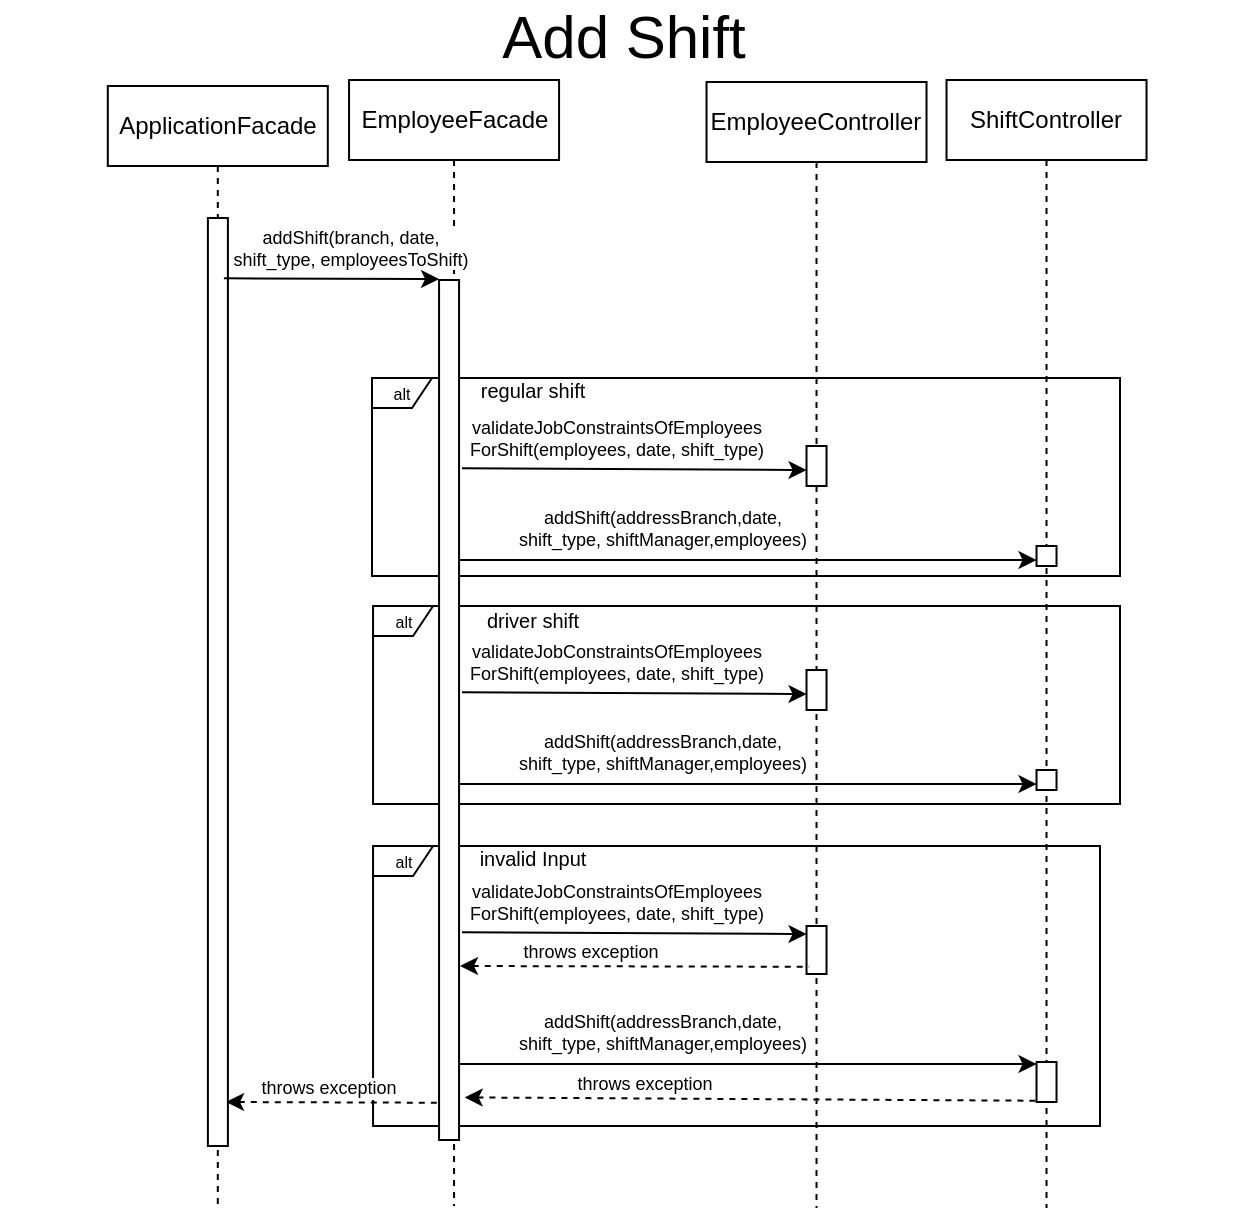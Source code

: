 <mxfile version="19.0.3" type="device" pages="3"><diagram id="9585dRP2L0MDUYT3pQG3" name="addShift"><mxGraphModel dx="1769" dy="-2925" grid="1" gridSize="10" guides="1" tooltips="1" connect="1" arrows="1" fold="1" page="1" pageScale="1" pageWidth="827" pageHeight="1169" math="0" shadow="0"><root><mxCell id="0"/><mxCell id="1" parent="0"/><mxCell id="oBH6NksDaN6zEHNNSMVj-1" value="alt" style="shape=umlFrame;whiteSpace=wrap;html=1;fontSize=8;width=30;height=15;swimlaneFillColor=default;" parent="1" vertex="1"><mxGeometry x="-596" y="3736" width="374" height="99" as="geometry"/></mxCell><mxCell id="oBH6NksDaN6zEHNNSMVj-2" value="alt" style="shape=umlFrame;whiteSpace=wrap;html=1;fontSize=8;width=30;height=15;swimlaneFillColor=default;" parent="1" vertex="1"><mxGeometry x="-595.47" y="3850" width="373.47" height="99" as="geometry"/></mxCell><mxCell id="oBH6NksDaN6zEHNNSMVj-3" value="alt" style="shape=umlFrame;whiteSpace=wrap;html=1;fontSize=8;width=30;height=15;swimlaneFillColor=default;" parent="1" vertex="1"><mxGeometry x="-595.47" y="3970" width="363.47" height="140" as="geometry"/></mxCell><mxCell id="oBH6NksDaN6zEHNNSMVj-6" value="ApplicationFacade" style="shape=umlLifeline;perimeter=lifelinePerimeter;whiteSpace=wrap;html=1;container=1;collapsible=0;recursiveResize=0;outlineConnect=0;" parent="1" vertex="1"><mxGeometry x="-728.1" y="3590" width="110" height="560" as="geometry"/></mxCell><mxCell id="oBH6NksDaN6zEHNNSMVj-7" value="" style="endArrow=none;html=1;rounded=0;entryX=-0.01;entryY=0.217;entryDx=0;entryDy=0;entryPerimeter=0;dashed=1;startArrow=classic;startFill=1;endFill=0;" parent="oBH6NksDaN6zEHNNSMVj-6" edge="1"><mxGeometry width="50" height="50" relative="1" as="geometry"><mxPoint x="59.13" y="508" as="sourcePoint"/><mxPoint x="166.71" y="508.38" as="targetPoint"/></mxGeometry></mxCell><mxCell id="oBH6NksDaN6zEHNNSMVj-8" value="throws exception" style="edgeLabel;html=1;align=center;verticalAlign=middle;resizable=0;points=[];fontSize=9;" parent="oBH6NksDaN6zEHNNSMVj-7" vertex="1" connectable="0"><mxGeometry x="-0.576" y="4" relative="1" as="geometry"><mxPoint x="28" y="-3" as="offset"/></mxGeometry></mxCell><mxCell id="oBH6NksDaN6zEHNNSMVj-9" value="" style="rounded=0;whiteSpace=wrap;html=1;" parent="1" vertex="1"><mxGeometry x="-678.05" y="3656" width="10" height="464" as="geometry"/></mxCell><mxCell id="oBH6NksDaN6zEHNNSMVj-10" value="EmployeeController" style="shape=umlLifeline;perimeter=lifelinePerimeter;whiteSpace=wrap;html=1;container=1;collapsible=0;recursiveResize=0;outlineConnect=0;" parent="1" vertex="1"><mxGeometry x="-428.74" y="3588" width="110" height="563" as="geometry"/></mxCell><mxCell id="oBH6NksDaN6zEHNNSMVj-11" value="" style="endArrow=none;html=1;rounded=0;entryX=-0.01;entryY=0.217;entryDx=0;entryDy=0;entryPerimeter=0;dashed=1;startArrow=classic;startFill=1;endFill=0;exitX=1.281;exitY=0.897;exitDx=0;exitDy=0;exitPerimeter=0;" parent="oBH6NksDaN6zEHNNSMVj-10" edge="1"><mxGeometry width="50" height="50" relative="1" as="geometry"><mxPoint x="-120.92" y="507.71" as="sourcePoint"/><mxPoint x="167.58" y="509.38" as="targetPoint"/></mxGeometry></mxCell><mxCell id="oBH6NksDaN6zEHNNSMVj-12" value="throws exception" style="edgeLabel;html=1;align=center;verticalAlign=middle;resizable=0;points=[];fontSize=9;" parent="oBH6NksDaN6zEHNNSMVj-11" vertex="1" connectable="0"><mxGeometry x="-0.576" y="4" relative="1" as="geometry"><mxPoint x="28" y="-3" as="offset"/></mxGeometry></mxCell><mxCell id="oBH6NksDaN6zEHNNSMVj-13" value="ShiftController" style="shape=umlLifeline;perimeter=lifelinePerimeter;whiteSpace=wrap;html=1;container=1;collapsible=0;recursiveResize=0;outlineConnect=0;" parent="1" vertex="1"><mxGeometry x="-308.74" y="3587" width="100" height="564" as="geometry"/></mxCell><mxCell id="oBH6NksDaN6zEHNNSMVj-14" value="Add Shift" style="text;html=1;strokeColor=none;fillColor=none;align=center;verticalAlign=middle;whiteSpace=wrap;rounded=0;fontSize=30;" parent="1" vertex="1"><mxGeometry x="-781.05" y="3550" width="622" height="30" as="geometry"/></mxCell><mxCell id="oBH6NksDaN6zEHNNSMVj-15" value="driver shift" style="text;html=1;align=center;verticalAlign=middle;resizable=0;points=[];autosize=1;strokeColor=none;fillColor=none;fontSize=10;" parent="1" vertex="1"><mxGeometry x="-546" y="3847" width="60" height="20" as="geometry"/></mxCell><mxCell id="oBH6NksDaN6zEHNNSMVj-16" value="regular shift" style="text;html=1;align=center;verticalAlign=middle;resizable=0;points=[];autosize=1;strokeColor=none;fillColor=none;fontSize=10;" parent="1" vertex="1"><mxGeometry x="-551" y="3732" width="70" height="20" as="geometry"/></mxCell><mxCell id="oBH6NksDaN6zEHNNSMVj-17" value="invalid Input" style="text;html=1;align=center;verticalAlign=middle;resizable=0;points=[];autosize=1;strokeColor=none;fillColor=none;fontSize=10;" parent="1" vertex="1"><mxGeometry x="-551" y="3966" width="70" height="20" as="geometry"/></mxCell><mxCell id="oBH6NksDaN6zEHNNSMVj-18" value="" style="rounded=0;whiteSpace=wrap;html=1;" parent="1" vertex="1"><mxGeometry x="-378.74" y="3770" width="10" height="20" as="geometry"/></mxCell><mxCell id="oBH6NksDaN6zEHNNSMVj-19" value="EmployeeFacade" style="shape=umlLifeline;perimeter=lifelinePerimeter;whiteSpace=wrap;html=1;container=1;collapsible=0;recursiveResize=0;outlineConnect=0;" parent="1" vertex="1"><mxGeometry x="-607.47" y="3587" width="105" height="563" as="geometry"/></mxCell><mxCell id="oBH6NksDaN6zEHNNSMVj-20" value="" style="endArrow=classic;html=1;rounded=0;entryX=-0.01;entryY=0.217;entryDx=0;entryDy=0;entryPerimeter=0;" parent="oBH6NksDaN6zEHNNSMVj-19" edge="1"><mxGeometry width="50" height="50" relative="1" as="geometry"><mxPoint x="-62.58" y="99.17" as="sourcePoint"/><mxPoint x="45.0" y="99.55" as="targetPoint"/></mxGeometry></mxCell><mxCell id="oBH6NksDaN6zEHNNSMVj-21" value="addShift(branch, date,&lt;br&gt;shift_type, employeesToShift)" style="edgeLabel;html=1;align=center;verticalAlign=middle;resizable=0;points=[];fontSize=9;" parent="oBH6NksDaN6zEHNNSMVj-20" vertex="1" connectable="0"><mxGeometry x="-0.576" y="4" relative="1" as="geometry"><mxPoint x="40" y="-12" as="offset"/></mxGeometry></mxCell><mxCell id="oBH6NksDaN6zEHNNSMVj-22" value="" style="rounded=0;whiteSpace=wrap;html=1;" parent="oBH6NksDaN6zEHNNSMVj-19" vertex="1"><mxGeometry x="45" y="100" width="10" height="430" as="geometry"/></mxCell><mxCell id="oBH6NksDaN6zEHNNSMVj-23" value="" style="rounded=0;whiteSpace=wrap;html=1;" parent="1" vertex="1"><mxGeometry x="-263.74" y="3820" width="10" height="10" as="geometry"/></mxCell><mxCell id="oBH6NksDaN6zEHNNSMVj-24" value="" style="endArrow=classic;html=1;rounded=0;entryX=0;entryY=0.75;entryDx=0;entryDy=0;" parent="1" edge="1"><mxGeometry width="50" height="50" relative="1" as="geometry"><mxPoint x="-551" y="3781.07" as="sourcePoint"/><mxPoint x="-378.74" y="3782" as="targetPoint"/></mxGeometry></mxCell><mxCell id="oBH6NksDaN6zEHNNSMVj-25" value="validateJobConstraintsOfEmployees&lt;br&gt;ForShift(employees, date, shift_type)" style="edgeLabel;html=1;align=center;verticalAlign=middle;resizable=0;points=[];fontSize=9;" parent="oBH6NksDaN6zEHNNSMVj-24" vertex="1" connectable="0"><mxGeometry x="-0.576" y="4" relative="1" as="geometry"><mxPoint x="40" y="-12" as="offset"/></mxGeometry></mxCell><mxCell id="oBH6NksDaN6zEHNNSMVj-26" value="" style="endArrow=classic;html=1;rounded=0;entryX=0;entryY=0.75;entryDx=0;entryDy=0;" parent="1" edge="1"><mxGeometry width="50" height="50" relative="1" as="geometry"><mxPoint x="-552" y="3827" as="sourcePoint"/><mxPoint x="-263.74" y="3827" as="targetPoint"/></mxGeometry></mxCell><mxCell id="oBH6NksDaN6zEHNNSMVj-27" value="addShift(addressBranch,date,&lt;br&gt;shift_type, shiftManager,employees)" style="edgeLabel;html=1;align=center;verticalAlign=middle;resizable=0;points=[];fontSize=9;" parent="oBH6NksDaN6zEHNNSMVj-26" vertex="1" connectable="0"><mxGeometry x="-0.576" y="4" relative="1" as="geometry"><mxPoint x="40" y="-12" as="offset"/></mxGeometry></mxCell><mxCell id="oBH6NksDaN6zEHNNSMVj-28" value="" style="rounded=0;whiteSpace=wrap;html=1;" parent="1" vertex="1"><mxGeometry x="-378.74" y="3882" width="10" height="20" as="geometry"/></mxCell><mxCell id="oBH6NksDaN6zEHNNSMVj-29" value="" style="rounded=0;whiteSpace=wrap;html=1;" parent="1" vertex="1"><mxGeometry x="-263.74" y="3932" width="10" height="10" as="geometry"/></mxCell><mxCell id="oBH6NksDaN6zEHNNSMVj-30" value="" style="endArrow=classic;html=1;rounded=0;entryX=0;entryY=0.75;entryDx=0;entryDy=0;" parent="1" edge="1"><mxGeometry width="50" height="50" relative="1" as="geometry"><mxPoint x="-551" y="3893.07" as="sourcePoint"/><mxPoint x="-378.74" y="3894" as="targetPoint"/></mxGeometry></mxCell><mxCell id="oBH6NksDaN6zEHNNSMVj-31" value="validateJobConstraintsOfEmployees&lt;br&gt;ForShift(employees, date, shift_type)" style="edgeLabel;html=1;align=center;verticalAlign=middle;resizable=0;points=[];fontSize=9;" parent="oBH6NksDaN6zEHNNSMVj-30" vertex="1" connectable="0"><mxGeometry x="-0.576" y="4" relative="1" as="geometry"><mxPoint x="40" y="-12" as="offset"/></mxGeometry></mxCell><mxCell id="oBH6NksDaN6zEHNNSMVj-32" value="" style="endArrow=classic;html=1;rounded=0;entryX=0;entryY=0.75;entryDx=0;entryDy=0;" parent="1" edge="1"><mxGeometry width="50" height="50" relative="1" as="geometry"><mxPoint x="-552" y="3939" as="sourcePoint"/><mxPoint x="-263.74" y="3939" as="targetPoint"/></mxGeometry></mxCell><mxCell id="oBH6NksDaN6zEHNNSMVj-33" value="addShift(addressBranch,date,&lt;br&gt;shift_type, shiftManager,employees)" style="edgeLabel;html=1;align=center;verticalAlign=middle;resizable=0;points=[];fontSize=9;" parent="oBH6NksDaN6zEHNNSMVj-32" vertex="1" connectable="0"><mxGeometry x="-0.576" y="4" relative="1" as="geometry"><mxPoint x="40" y="-12" as="offset"/></mxGeometry></mxCell><mxCell id="oBH6NksDaN6zEHNNSMVj-120" value="" style="rounded=0;whiteSpace=wrap;html=1;" parent="1" vertex="1"><mxGeometry x="-378.74" y="4010" width="10" height="24" as="geometry"/></mxCell><mxCell id="oBH6NksDaN6zEHNNSMVj-121" value="" style="rounded=0;whiteSpace=wrap;html=1;" parent="1" vertex="1"><mxGeometry x="-263.74" y="4078" width="10" height="20" as="geometry"/></mxCell><mxCell id="oBH6NksDaN6zEHNNSMVj-122" value="" style="endArrow=classic;html=1;rounded=0;entryX=0;entryY=0.75;entryDx=0;entryDy=0;" parent="1" edge="1"><mxGeometry width="50" height="50" relative="1" as="geometry"><mxPoint x="-551" y="4013.07" as="sourcePoint"/><mxPoint x="-378.74" y="4014" as="targetPoint"/></mxGeometry></mxCell><mxCell id="oBH6NksDaN6zEHNNSMVj-123" value="validateJobConstraintsOfEmployees&lt;br&gt;ForShift(employees, date, shift_type)" style="edgeLabel;html=1;align=center;verticalAlign=middle;resizable=0;points=[];fontSize=9;" parent="oBH6NksDaN6zEHNNSMVj-122" vertex="1" connectable="0"><mxGeometry x="-0.576" y="4" relative="1" as="geometry"><mxPoint x="40" y="-12" as="offset"/></mxGeometry></mxCell><mxCell id="oBH6NksDaN6zEHNNSMVj-124" value="" style="endArrow=classic;html=1;rounded=0;entryX=0;entryY=0.75;entryDx=0;entryDy=0;" parent="1" edge="1"><mxGeometry width="50" height="50" relative="1" as="geometry"><mxPoint x="-552" y="4079" as="sourcePoint"/><mxPoint x="-263.74" y="4079" as="targetPoint"/></mxGeometry></mxCell><mxCell id="oBH6NksDaN6zEHNNSMVj-125" value="addShift(addressBranch,date,&lt;br&gt;shift_type, shiftManager,employees)" style="edgeLabel;html=1;align=center;verticalAlign=middle;resizable=0;points=[];fontSize=9;" parent="oBH6NksDaN6zEHNNSMVj-124" vertex="1" connectable="0"><mxGeometry x="-0.576" y="4" relative="1" as="geometry"><mxPoint x="40" y="-12" as="offset"/></mxGeometry></mxCell><mxCell id="oBH6NksDaN6zEHNNSMVj-126" value="" style="endArrow=none;html=1;rounded=0;entryX=-0.01;entryY=0.217;entryDx=0;entryDy=0;entryPerimeter=0;dashed=1;startArrow=classic;startFill=1;endFill=0;" parent="1" edge="1"><mxGeometry width="50" height="50" relative="1" as="geometry"><mxPoint x="-552" y="4030" as="sourcePoint"/><mxPoint x="-377.42" y="4030.38" as="targetPoint"/></mxGeometry></mxCell><mxCell id="oBH6NksDaN6zEHNNSMVj-127" value="throws exception" style="edgeLabel;html=1;align=center;verticalAlign=middle;resizable=0;points=[];fontSize=9;" parent="oBH6NksDaN6zEHNNSMVj-126" vertex="1" connectable="0"><mxGeometry x="-0.576" y="4" relative="1" as="geometry"><mxPoint x="28" y="-3" as="offset"/></mxGeometry></mxCell></root></mxGraphModel></diagram><diagram id="0TbbgVPfbZ0AZAxOYFMZ" name="validate Job Constraint"><mxGraphModel dx="1769" dy="-2925" grid="1" gridSize="10" guides="1" tooltips="1" connect="1" arrows="1" fold="1" page="1" pageScale="1" pageWidth="827" pageHeight="1169" math="0" shadow="0"><root><mxCell id="0"/><mxCell id="1" parent="0"/><mxCell id="87wx4tupREbSzdcs9-wA-1" value="&lt;b&gt;validate Job Constraint&lt;/b&gt;" style="text;html=1;strokeColor=none;fillColor=none;align=center;verticalAlign=middle;whiteSpace=wrap;rounded=0;fontSize=30;" vertex="1" parent="1"><mxGeometry x="-800" y="3612" width="622" height="30" as="geometry"/></mxCell><mxCell id="87wx4tupREbSzdcs9-wA-2" value="for" style="shape=umlFrame;whiteSpace=wrap;html=1;fontSize=8;width=30;height=15;swimlaneFillColor=default;" vertex="1" parent="1"><mxGeometry x="-571.08" y="3773.42" width="363.47" height="258.58" as="geometry"/></mxCell><mxCell id="87wx4tupREbSzdcs9-wA-3" value="[emplD in employees]" style="text;html=1;strokeColor=none;fillColor=none;align=center;verticalAlign=middle;whiteSpace=wrap;rounded=0;labelBackgroundColor=none;labelBorderColor=none;fontSize=8;" vertex="1" parent="1"><mxGeometry x="-300.61" y="3763" width="100" height="30" as="geometry"/></mxCell><mxCell id="87wx4tupREbSzdcs9-wA-4" value="for" style="shape=umlFrame;whiteSpace=wrap;html=1;fontSize=8;width=30;height=15;swimlaneFillColor=default;" vertex="1" parent="1"><mxGeometry x="-566.55" y="3912" width="143.47" height="110" as="geometry"/></mxCell><mxCell id="87wx4tupREbSzdcs9-wA-5" value="" style="endArrow=classic;html=1;rounded=0;exitX=1.463;exitY=0.134;exitDx=0;exitDy=0;exitPerimeter=0;" edge="1" parent="1"><mxGeometry width="50" height="50" relative="1" as="geometry"><mxPoint x="-524.08" y="3795.121" as="sourcePoint"/><mxPoint x="-524.08" y="3812" as="targetPoint"/><Array as="points"><mxPoint x="-474.08" y="3795"/><mxPoint x="-474.08" y="3812"/></Array></mxGeometry></mxCell><mxCell id="87wx4tupREbSzdcs9-wA-6" value="&lt;font style=&quot;font-size: 9px;&quot;&gt;validateJobConstraintOfEmployee&lt;br&gt;(eID, LocalDate.parse(date), shift_type)&lt;/font&gt;" style="edgeLabel;html=1;align=center;verticalAlign=middle;resizable=0;points=[];" vertex="1" connectable="0" parent="87wx4tupREbSzdcs9-wA-5"><mxGeometry x="-0.379" y="1" relative="1" as="geometry"><mxPoint x="70" y="1" as="offset"/></mxGeometry></mxCell><mxCell id="87wx4tupREbSzdcs9-wA-7" value="[jobConstraint in &lt;br&gt;jobConstraint of employee]" style="text;html=1;strokeColor=none;fillColor=none;align=center;verticalAlign=middle;whiteSpace=wrap;rounded=0;labelBackgroundColor=none;labelBorderColor=none;fontSize=8;" vertex="1" parent="1"><mxGeometry x="-524.71" y="3914.44" width="100" height="16.54" as="geometry"/></mxCell><mxCell id="87wx4tupREbSzdcs9-wA-8" value="" style="endArrow=classic;html=1;rounded=0;entryX=-0.01;entryY=0.217;entryDx=0;entryDy=0;entryPerimeter=0;" edge="1" parent="1"><mxGeometry width="50" height="50" relative="1" as="geometry"><mxPoint x="-524.45" y="3852" as="sourcePoint"/><mxPoint x="-416.87" y="3852.38" as="targetPoint"/></mxGeometry></mxCell><mxCell id="87wx4tupREbSzdcs9-wA-9" value="selectJobContains&lt;br&gt;OfEmployee(eID)" style="edgeLabel;html=1;align=center;verticalAlign=middle;resizable=0;points=[];fontSize=9;" vertex="1" connectable="0" parent="87wx4tupREbSzdcs9-wA-8"><mxGeometry x="-0.576" y="4" relative="1" as="geometry"><mxPoint x="32" y="-8" as="offset"/></mxGeometry></mxCell><mxCell id="87wx4tupREbSzdcs9-wA-10" value="" style="endArrow=classic;html=1;rounded=0;" edge="1" parent="1"><mxGeometry width="50" height="50" relative="1" as="geometry"><mxPoint x="-404.87" y="3862" as="sourcePoint"/><mxPoint x="-298.08" y="3862" as="targetPoint"/></mxGeometry></mxCell><mxCell id="87wx4tupREbSzdcs9-wA-11" value="selectJobContains&lt;br&gt;OfEmployee(eID)" style="edgeLabel;html=1;align=center;verticalAlign=middle;resizable=0;points=[];fontSize=9;" vertex="1" connectable="0" parent="87wx4tupREbSzdcs9-wA-10"><mxGeometry x="-0.576" y="4" relative="1" as="geometry"><mxPoint x="32" y="-8" as="offset"/></mxGeometry></mxCell><mxCell id="87wx4tupREbSzdcs9-wA-12" value="" style="endArrow=none;html=1;rounded=0;entryX=-0.01;entryY=0.217;entryDx=0;entryDy=0;entryPerimeter=0;dashed=1;startArrow=classic;startFill=1;endFill=0;" edge="1" parent="1"><mxGeometry width="50" height="50" relative="1" as="geometry"><mxPoint x="-405.03" y="3888.92" as="sourcePoint"/><mxPoint x="-297.45" y="3889.3" as="targetPoint"/></mxGeometry></mxCell><mxCell id="87wx4tupREbSzdcs9-wA-13" value="jobConstraints" style="edgeLabel;html=1;align=center;verticalAlign=middle;resizable=0;points=[];fontSize=9;" vertex="1" connectable="0" parent="87wx4tupREbSzdcs9-wA-12"><mxGeometry x="-0.576" y="4" relative="1" as="geometry"><mxPoint x="28" y="-3" as="offset"/></mxGeometry></mxCell><mxCell id="87wx4tupREbSzdcs9-wA-14" value="jobConstraint&lt;br&gt;Mapper" style="shape=umlLifeline;perimeter=lifelinePerimeter;whiteSpace=wrap;html=1;container=1;collapsible=0;recursiveResize=0;outlineConnect=0;" vertex="1" parent="1"><mxGeometry x="-461.87" y="3668" width="100" height="424" as="geometry"/></mxCell><mxCell id="87wx4tupREbSzdcs9-wA-15" value="EmployeeController" style="shape=umlLifeline;perimeter=lifelinePerimeter;whiteSpace=wrap;html=1;container=1;collapsible=0;recursiveResize=0;outlineConnect=0;" vertex="1" parent="1"><mxGeometry x="-590.08" y="3669" width="120" height="423" as="geometry"/></mxCell><mxCell id="87wx4tupREbSzdcs9-wA-16" value="" style="endArrow=classic;html=1;rounded=0;entryX=-0.01;entryY=0.217;entryDx=0;entryDy=0;entryPerimeter=0;" edge="1" parent="87wx4tupREbSzdcs9-wA-15"><mxGeometry width="50" height="50" relative="1" as="geometry"><mxPoint x="-59.42" y="93.92" as="sourcePoint"/><mxPoint x="48.16" y="94.3" as="targetPoint"/></mxGeometry></mxCell><mxCell id="87wx4tupREbSzdcs9-wA-17" value="validateJobConstraintsOfEmployees&lt;br&gt;ForShift(employees, date, shift_type)" style="edgeLabel;html=1;align=center;verticalAlign=middle;resizable=0;points=[];fontSize=9;" vertex="1" connectable="0" parent="87wx4tupREbSzdcs9-wA-16"><mxGeometry x="-0.576" y="4" relative="1" as="geometry"><mxPoint x="17" y="-14" as="offset"/></mxGeometry></mxCell><mxCell id="87wx4tupREbSzdcs9-wA-18" value="" style="rounded=0;whiteSpace=wrap;html=1;" vertex="1" parent="1"><mxGeometry x="-416.87" y="3852" width="10" height="52" as="geometry"/></mxCell><mxCell id="87wx4tupREbSzdcs9-wA-19" value="SupplierMapper" style="shape=umlLifeline;perimeter=lifelinePerimeter;whiteSpace=wrap;html=1;container=1;collapsible=0;recursiveResize=0;outlineConnect=0;fontSize=9;size=30;" vertex="1" parent="1"><mxGeometry x="-342.45" y="3669" width="100" height="420" as="geometry"/></mxCell><mxCell id="87wx4tupREbSzdcs9-wA-20" value="&amp;lt;&amp;lt;collection&amp;gt;&amp;gt;" style="text;html=1;strokeColor=none;fillColor=none;align=center;verticalAlign=middle;whiteSpace=wrap;rounded=0;fontSize=9;" vertex="1" parent="87wx4tupREbSzdcs9-wA-19"><mxGeometry x="25" width="60" height="10" as="geometry"/></mxCell><mxCell id="87wx4tupREbSzdcs9-wA-21" value="JobConstraints" style="rounded=0;whiteSpace=wrap;html=1;fontSize=12;" vertex="1" parent="87wx4tupREbSzdcs9-wA-19"><mxGeometry x="10" y="10" width="100" height="30" as="geometry"/></mxCell><mxCell id="87wx4tupREbSzdcs9-wA-22" value="" style="rounded=0;whiteSpace=wrap;html=1;" vertex="1" parent="87wx4tupREbSzdcs9-wA-19"><mxGeometry x="45" y="194" width="10" height="32" as="geometry"/></mxCell><mxCell id="87wx4tupREbSzdcs9-wA-23" value="alt" style="shape=umlFrame;whiteSpace=wrap;html=1;fontSize=8;width=30;height=15;swimlaneFillColor=default;" vertex="1" parent="1"><mxGeometry x="-563.55" y="3962" width="110" height="40" as="geometry"/></mxCell><mxCell id="87wx4tupREbSzdcs9-wA-24" value="" style="endArrow=none;html=1;rounded=0;entryX=-0.01;entryY=0.217;entryDx=0;entryDy=0;entryPerimeter=0;dashed=1;startArrow=classic;startFill=1;endFill=0;" edge="1" parent="1"><mxGeometry width="50" height="50" relative="1" as="geometry"><mxPoint x="-524.71" y="3894" as="sourcePoint"/><mxPoint x="-417.13" y="3894.38" as="targetPoint"/></mxGeometry></mxCell><mxCell id="87wx4tupREbSzdcs9-wA-25" value="jobConstraints" style="edgeLabel;html=1;align=center;verticalAlign=middle;resizable=0;points=[];fontSize=9;" vertex="1" connectable="0" parent="87wx4tupREbSzdcs9-wA-24"><mxGeometry x="-0.576" y="4" relative="1" as="geometry"><mxPoint x="28" y="-3" as="offset"/></mxGeometry></mxCell><mxCell id="87wx4tupREbSzdcs9-wA-26" value="employee cant work on this date" style="text;html=1;strokeColor=none;fillColor=none;align=center;verticalAlign=middle;whiteSpace=wrap;rounded=0;labelBackgroundColor=none;labelBorderColor=none;fontSize=8;" vertex="1" parent="1"><mxGeometry x="-527.02" y="3962" width="73.47" height="16.54" as="geometry"/></mxCell><mxCell id="87wx4tupREbSzdcs9-wA-27" value="" style="endArrow=none;html=1;rounded=0;entryX=-0.01;entryY=0.217;entryDx=0;entryDy=0;entryPerimeter=0;dashed=1;startArrow=classic;startFill=1;endFill=0;" edge="1" parent="1"><mxGeometry width="50" height="50" relative="1" as="geometry"><mxPoint x="-642.29" y="3992" as="sourcePoint"/><mxPoint x="-534.71" y="3992.38" as="targetPoint"/></mxGeometry></mxCell><mxCell id="87wx4tupREbSzdcs9-wA-28" value="throws exception" style="edgeLabel;html=1;align=center;verticalAlign=middle;resizable=0;points=[];fontSize=9;" vertex="1" connectable="0" parent="87wx4tupREbSzdcs9-wA-27"><mxGeometry x="-0.576" y="4" relative="1" as="geometry"><mxPoint x="28" y="-3" as="offset"/></mxGeometry></mxCell><mxCell id="87wx4tupREbSzdcs9-wA-29" value="" style="rounded=0;whiteSpace=wrap;html=1;" vertex="1" parent="1"><mxGeometry x="-534.71" y="3756.92" width="10" height="285.08" as="geometry"/></mxCell></root></mxGraphModel></diagram><diagram id="1bPbvSGHrisEkKwm7WSC" name="ShiftController.addShift"><mxGraphModel dx="2540" dy="-3618" grid="1" gridSize="10" guides="1" tooltips="1" connect="1" arrows="1" fold="1" page="1" pageScale="1" pageWidth="827" pageHeight="1169" math="0" shadow="0"><root><mxCell id="0"/><mxCell id="1" parent="0"/><mxCell id="S0V5P-F1RiKGkhhZlJln-1" value="for" style="shape=umlFrame;whiteSpace=wrap;html=1;fontSize=8;width=30;height=15;swimlaneFillColor=default;" vertex="1" parent="1"><mxGeometry x="-612" y="5230" width="550" height="200" as="geometry"/></mxCell><mxCell id="S0V5P-F1RiKGkhhZlJln-2" value="for" style="shape=umlFrame;whiteSpace=wrap;html=1;fontSize=8;width=30;height=15;swimlaneFillColor=default;" vertex="1" parent="1"><mxGeometry x="-606" y="5300" width="144" height="120" as="geometry"/></mxCell><mxCell id="S0V5P-F1RiKGkhhZlJln-3" value="for" style="shape=umlFrame;whiteSpace=wrap;html=1;fontSize=8;width=30;height=15;swimlaneFillColor=default;" vertex="1" parent="1"><mxGeometry x="-605.23" y="5028" width="143.47" height="110" as="geometry"/></mxCell><mxCell id="S0V5P-F1RiKGkhhZlJln-4" value="" style="endArrow=classic;html=1;rounded=0;exitX=1.463;exitY=0.134;exitDx=0;exitDy=0;exitPerimeter=0;" edge="1" parent="1"><mxGeometry width="50" height="50" relative="1" as="geometry"><mxPoint x="-562.76" y="4911.121" as="sourcePoint"/><mxPoint x="-562.76" y="4928" as="targetPoint"/><Array as="points"><mxPoint x="-512.76" y="4911"/><mxPoint x="-512.76" y="4928"/></Array></mxGeometry></mxCell><mxCell id="S0V5P-F1RiKGkhhZlJln-5" value="&lt;font style=&quot;font-size: 9px;&quot;&gt;getShiftsByDateAnd&lt;br&gt;Type(date,shift_type)&lt;/font&gt;" style="edgeLabel;html=1;align=center;verticalAlign=middle;resizable=0;points=[];" vertex="1" connectable="0" parent="S0V5P-F1RiKGkhhZlJln-4"><mxGeometry x="-0.379" y="1" relative="1" as="geometry"><mxPoint x="18" y="1" as="offset"/></mxGeometry></mxCell><mxCell id="S0V5P-F1RiKGkhhZlJln-6" value="[shift in shifts]" style="text;html=1;strokeColor=none;fillColor=none;align=center;verticalAlign=middle;whiteSpace=wrap;rounded=0;labelBackgroundColor=none;labelBorderColor=none;fontSize=8;" vertex="1" parent="1"><mxGeometry x="-563.39" y="5030.44" width="100" height="16.54" as="geometry"/></mxCell><mxCell id="S0V5P-F1RiKGkhhZlJln-7" value="" style="endArrow=classic;html=1;rounded=0;entryX=-0.01;entryY=0.217;entryDx=0;entryDy=0;entryPerimeter=0;" edge="1" parent="1"><mxGeometry width="50" height="50" relative="1" as="geometry"><mxPoint x="-563.13" y="4968" as="sourcePoint"/><mxPoint x="-455.55" y="4968.38" as="targetPoint"/></mxGeometry></mxCell><mxCell id="S0V5P-F1RiKGkhhZlJln-8" value="getShifts(date, shiftType)" style="edgeLabel;html=1;align=center;verticalAlign=middle;resizable=0;points=[];fontSize=9;" vertex="1" connectable="0" parent="S0V5P-F1RiKGkhhZlJln-7"><mxGeometry x="-0.576" y="4" relative="1" as="geometry"><mxPoint x="32" y="-8" as="offset"/></mxGeometry></mxCell><mxCell id="S0V5P-F1RiKGkhhZlJln-9" value="" style="endArrow=classic;html=1;rounded=0;" edge="1" parent="1"><mxGeometry width="50" height="50" relative="1" as="geometry"><mxPoint x="-443.55" y="4978" as="sourcePoint"/><mxPoint x="-336.76" y="4978" as="targetPoint"/></mxGeometry></mxCell><mxCell id="S0V5P-F1RiKGkhhZlJln-10" value="select shifts where date=date &lt;br&gt;and shiftType=shiftType" style="edgeLabel;html=1;align=center;verticalAlign=middle;resizable=0;points=[];fontSize=9;" vertex="1" connectable="0" parent="S0V5P-F1RiKGkhhZlJln-9"><mxGeometry x="-0.576" y="4" relative="1" as="geometry"><mxPoint x="42" y="-8" as="offset"/></mxGeometry></mxCell><mxCell id="S0V5P-F1RiKGkhhZlJln-11" value="" style="endArrow=none;html=1;rounded=0;entryX=-0.01;entryY=0.217;entryDx=0;entryDy=0;entryPerimeter=0;dashed=1;startArrow=classic;startFill=1;endFill=0;" edge="1" parent="1"><mxGeometry width="50" height="50" relative="1" as="geometry"><mxPoint x="-443.71" y="5004.92" as="sourcePoint"/><mxPoint x="-336.13" y="5005.3" as="targetPoint"/></mxGeometry></mxCell><mxCell id="S0V5P-F1RiKGkhhZlJln-12" value="shifts" style="edgeLabel;html=1;align=center;verticalAlign=middle;resizable=0;points=[];fontSize=9;" vertex="1" connectable="0" parent="S0V5P-F1RiKGkhhZlJln-11"><mxGeometry x="-0.576" y="4" relative="1" as="geometry"><mxPoint x="28" y="-3" as="offset"/></mxGeometry></mxCell><mxCell id="S0V5P-F1RiKGkhhZlJln-13" value="ShiftMapper" style="shape=umlLifeline;perimeter=lifelinePerimeter;whiteSpace=wrap;html=1;container=1;collapsible=0;recursiveResize=0;outlineConnect=0;" vertex="1" parent="1"><mxGeometry x="-500.55" y="4801" width="100" height="799" as="geometry"/></mxCell><mxCell id="S0V5P-F1RiKGkhhZlJln-14" value="" style="rounded=0;whiteSpace=wrap;html=1;" vertex="1" parent="S0V5P-F1RiKGkhhZlJln-13"><mxGeometry x="45" y="730" width="10" height="20" as="geometry"/></mxCell><mxCell id="S0V5P-F1RiKGkhhZlJln-15" value="ShiftController" style="shape=umlLifeline;perimeter=lifelinePerimeter;whiteSpace=wrap;html=1;container=1;collapsible=0;recursiveResize=0;outlineConnect=0;" vertex="1" parent="1"><mxGeometry x="-628.76" y="4802" width="120" height="798" as="geometry"/></mxCell><mxCell id="S0V5P-F1RiKGkhhZlJln-16" value="" style="endArrow=classic;html=1;rounded=0;entryX=-0.01;entryY=0.217;entryDx=0;entryDy=0;entryPerimeter=0;" edge="1" parent="S0V5P-F1RiKGkhhZlJln-15"><mxGeometry width="50" height="50" relative="1" as="geometry"><mxPoint x="-59.42" y="93.92" as="sourcePoint"/><mxPoint x="48.16" y="94.3" as="targetPoint"/></mxGeometry></mxCell><mxCell id="S0V5P-F1RiKGkhhZlJln-17" value="validateJobConstraintsOfEmployees&lt;br&gt;ForShift(employees, date, shift_type)" style="edgeLabel;html=1;align=center;verticalAlign=middle;resizable=0;points=[];fontSize=9;" vertex="1" connectable="0" parent="S0V5P-F1RiKGkhhZlJln-16"><mxGeometry x="-0.576" y="4" relative="1" as="geometry"><mxPoint x="17" y="-14" as="offset"/></mxGeometry></mxCell><mxCell id="S0V5P-F1RiKGkhhZlJln-18" value="" style="endArrow=classic;html=1;rounded=0;exitX=1.463;exitY=0.134;exitDx=0;exitDy=0;exitPerimeter=0;" edge="1" parent="S0V5P-F1RiKGkhhZlJln-15"><mxGeometry width="50" height="50" relative="1" as="geometry"><mxPoint x="66.29" y="368.121" as="sourcePoint"/><mxPoint x="66.29" y="385" as="targetPoint"/><Array as="points"><mxPoint x="116.29" y="368"/><mxPoint x="116.29" y="385"/></Array></mxGeometry></mxCell><mxCell id="S0V5P-F1RiKGkhhZlJln-19" value="&lt;font size=&quot;1&quot;&gt;validJobsIn&lt;br&gt;Shift(employees)&lt;/font&gt;" style="edgeLabel;html=1;align=center;verticalAlign=middle;resizable=0;points=[];" vertex="1" connectable="0" parent="S0V5P-F1RiKGkhhZlJln-18"><mxGeometry x="-0.379" y="1" relative="1" as="geometry"><mxPoint x="18" y="1" as="offset"/></mxGeometry></mxCell><mxCell id="S0V5P-F1RiKGkhhZlJln-20" value="" style="endArrow=classic;html=1;rounded=0;" edge="1" parent="S0V5P-F1RiKGkhhZlJln-15"><mxGeometry width="50" height="50" relative="1" as="geometry"><mxPoint x="66.13" y="729" as="sourcePoint"/><mxPoint x="172.92" y="729" as="targetPoint"/></mxGeometry></mxCell><mxCell id="S0V5P-F1RiKGkhhZlJln-21" value="insert(ID ,branchAddress,&lt;br&gt;date, shift_type,&lt;br&gt;shiftManagerID ,employees)" style="edgeLabel;html=1;align=center;verticalAlign=middle;resizable=0;points=[];fontSize=9;" vertex="1" connectable="0" parent="S0V5P-F1RiKGkhhZlJln-20"><mxGeometry x="-0.576" y="4" relative="1" as="geometry"><mxPoint x="31" y="-17" as="offset"/></mxGeometry></mxCell><mxCell id="S0V5P-F1RiKGkhhZlJln-22" value="" style="rounded=0;whiteSpace=wrap;html=1;" vertex="1" parent="1"><mxGeometry x="-455.55" y="4968" width="10" height="52" as="geometry"/></mxCell><mxCell id="S0V5P-F1RiKGkhhZlJln-23" value="SupplierMapper" style="shape=umlLifeline;perimeter=lifelinePerimeter;whiteSpace=wrap;html=1;container=1;collapsible=0;recursiveResize=0;outlineConnect=0;fontSize=9;size=30;" vertex="1" parent="1"><mxGeometry x="-381.13" y="4802" width="100" height="798" as="geometry"/></mxCell><mxCell id="S0V5P-F1RiKGkhhZlJln-24" value="&amp;lt;&amp;lt;collection&amp;gt;&amp;gt;" style="text;html=1;strokeColor=none;fillColor=none;align=center;verticalAlign=middle;whiteSpace=wrap;rounded=0;fontSize=9;" vertex="1" parent="S0V5P-F1RiKGkhhZlJln-23"><mxGeometry x="25" width="60" height="10" as="geometry"/></mxCell><mxCell id="S0V5P-F1RiKGkhhZlJln-25" value="Shifts" style="rounded=0;whiteSpace=wrap;html=1;fontSize=12;" vertex="1" parent="S0V5P-F1RiKGkhhZlJln-23"><mxGeometry x="10" y="10" width="100" height="30" as="geometry"/></mxCell><mxCell id="S0V5P-F1RiKGkhhZlJln-26" value="" style="rounded=0;whiteSpace=wrap;html=1;" vertex="1" parent="S0V5P-F1RiKGkhhZlJln-23"><mxGeometry x="45" y="177" width="10" height="32" as="geometry"/></mxCell><mxCell id="S0V5P-F1RiKGkhhZlJln-27" value="alt" style="shape=umlFrame;whiteSpace=wrap;html=1;fontSize=8;width=30;height=15;swimlaneFillColor=default;" vertex="1" parent="1"><mxGeometry x="-602.23" y="5078" width="110" height="40" as="geometry"/></mxCell><mxCell id="S0V5P-F1RiKGkhhZlJln-28" value="" style="endArrow=none;html=1;rounded=0;entryX=-0.01;entryY=0.217;entryDx=0;entryDy=0;entryPerimeter=0;dashed=1;startArrow=classic;startFill=1;endFill=0;" edge="1" parent="1"><mxGeometry width="50" height="50" relative="1" as="geometry"><mxPoint x="-563.39" y="5010" as="sourcePoint"/><mxPoint x="-455.81" y="5010.38" as="targetPoint"/></mxGeometry></mxCell><mxCell id="S0V5P-F1RiKGkhhZlJln-29" value="shifts" style="edgeLabel;html=1;align=center;verticalAlign=middle;resizable=0;points=[];fontSize=9;" vertex="1" connectable="0" parent="S0V5P-F1RiKGkhhZlJln-28"><mxGeometry x="-0.576" y="4" relative="1" as="geometry"><mxPoint x="28" y="-3" as="offset"/></mxGeometry></mxCell><mxCell id="S0V5P-F1RiKGkhhZlJln-30" value="shift already exists" style="text;html=1;strokeColor=none;fillColor=none;align=center;verticalAlign=middle;whiteSpace=wrap;rounded=0;labelBackgroundColor=none;labelBorderColor=none;fontSize=8;" vertex="1" parent="1"><mxGeometry x="-565.7" y="5078" width="73.47" height="16.54" as="geometry"/></mxCell><mxCell id="S0V5P-F1RiKGkhhZlJln-31" value="" style="endArrow=none;html=1;rounded=0;entryX=-0.01;entryY=0.217;entryDx=0;entryDy=0;entryPerimeter=0;dashed=1;startArrow=classic;startFill=1;endFill=0;" edge="1" parent="1"><mxGeometry width="50" height="50" relative="1" as="geometry"><mxPoint x="-680.97" y="5108" as="sourcePoint"/><mxPoint x="-573.39" y="5108.38" as="targetPoint"/></mxGeometry></mxCell><mxCell id="S0V5P-F1RiKGkhhZlJln-32" value="throws exception" style="edgeLabel;html=1;align=center;verticalAlign=middle;resizable=0;points=[];fontSize=9;" vertex="1" connectable="0" parent="S0V5P-F1RiKGkhhZlJln-31"><mxGeometry x="-0.576" y="4" relative="1" as="geometry"><mxPoint x="28" y="-3" as="offset"/></mxGeometry></mxCell><mxCell id="S0V5P-F1RiKGkhhZlJln-33" value="&lt;b&gt;ShiftController.addShift&lt;/b&gt;" style="text;html=1;strokeColor=none;fillColor=none;align=center;verticalAlign=middle;whiteSpace=wrap;rounded=0;fontSize=30;" vertex="1" parent="1"><mxGeometry x="-728.1" y="4751" width="622" height="30" as="geometry"/></mxCell><mxCell id="S0V5P-F1RiKGkhhZlJln-34" value="driversConstraints&lt;br&gt;Mapper" style="shape=umlLifeline;perimeter=lifelinePerimeter;whiteSpace=wrap;html=1;container=1;collapsible=0;recursiveResize=0;outlineConnect=0;" vertex="1" parent="1"><mxGeometry x="-252" y="4800" width="100" height="800" as="geometry"/></mxCell><mxCell id="S0V5P-F1RiKGkhhZlJln-35" value="" style="rounded=0;whiteSpace=wrap;html=1;" vertex="1" parent="S0V5P-F1RiKGkhhZlJln-34"><mxGeometry x="45" y="457" width="10" height="37" as="geometry"/></mxCell><mxCell id="S0V5P-F1RiKGkhhZlJln-36" value="SupplierMapper" style="shape=umlLifeline;perimeter=lifelinePerimeter;whiteSpace=wrap;html=1;container=1;collapsible=0;recursiveResize=0;outlineConnect=0;fontSize=9;size=30;" vertex="1" parent="1"><mxGeometry x="-132.58" y="4801" width="100" height="799" as="geometry"/></mxCell><mxCell id="S0V5P-F1RiKGkhhZlJln-37" value="&amp;lt;&amp;lt;collection&amp;gt;&amp;gt;" style="text;html=1;strokeColor=none;fillColor=none;align=center;verticalAlign=middle;whiteSpace=wrap;rounded=0;fontSize=9;" vertex="1" parent="S0V5P-F1RiKGkhhZlJln-36"><mxGeometry x="25" width="60" height="10" as="geometry"/></mxCell><mxCell id="S0V5P-F1RiKGkhhZlJln-38" value="DriverMust&lt;br&gt;WorkDate" style="rounded=0;whiteSpace=wrap;html=1;fontSize=12;" vertex="1" parent="S0V5P-F1RiKGkhhZlJln-36"><mxGeometry x="10" y="10" width="100" height="30" as="geometry"/></mxCell><mxCell id="S0V5P-F1RiKGkhhZlJln-39" value="" style="endArrow=classic;html=1;rounded=0;" edge="1" parent="S0V5P-F1RiKGkhhZlJln-36"><mxGeometry width="50" height="50" relative="1" as="geometry"><mxPoint x="-63.26" y="461" as="sourcePoint"/><mxPoint x="43.53" y="461" as="targetPoint"/></mxGeometry></mxCell><mxCell id="S0V5P-F1RiKGkhhZlJln-40" value="select * where id=id" style="edgeLabel;html=1;align=center;verticalAlign=middle;resizable=0;points=[];fontSize=9;" vertex="1" connectable="0" parent="S0V5P-F1RiKGkhhZlJln-39"><mxGeometry x="-0.576" y="4" relative="1" as="geometry"><mxPoint x="42" y="-8" as="offset"/></mxGeometry></mxCell><mxCell id="S0V5P-F1RiKGkhhZlJln-41" value="" style="endArrow=none;html=1;rounded=0;entryX=-0.01;entryY=0.217;entryDx=0;entryDy=0;entryPerimeter=0;dashed=1;startArrow=classic;startFill=1;endFill=0;" edge="1" parent="S0V5P-F1RiKGkhhZlJln-36"><mxGeometry width="50" height="50" relative="1" as="geometry"><mxPoint x="-63.42" y="486.92" as="sourcePoint"/><mxPoint x="44.16" y="487.3" as="targetPoint"/></mxGeometry></mxCell><mxCell id="S0V5P-F1RiKGkhhZlJln-42" value="&lt;span style=&quot;color: rgba(0, 0, 0, 0); font-family: monospace; font-size: 0px; text-align: start; background-color: rgb(248, 249, 250);&quot;&gt;%3CmxGraphModel%3E%3Croot%3E%3CmxCell%20id%3D%220%22%2F%3E%3CmxCell%20id%3D%221%22%20parent%3D%220%22%2F%3E%3CmxCell%20id%3D%222%22%20value%3D%22%22%20style%3D%22endArrow%3Dclassic%3Bhtml%3D1%3Brounded%3D0%3B%22%20edge%3D%221%22%20parent%3D%221%22%3E%3CmxGeometry%20width%3D%2250%22%20height%3D%2250%22%20relative%3D%221%22%20as%3D%22geometry%22%3E%3CmxPoint%20x%3D%22-391.55%22%20y%3D%224978%22%20as%3D%22sourcePoint%22%2F%3E%3CmxPoint%20x%3D%22-284.76%22%20y%3D%224978%22%20as%3D%22targetPoint%22%2F%3E%3C%2FmxGeometry%3E%3C%2FmxCell%3E%3CmxCell%20id%3D%223%22%20value%3D%22select%20shifts%20where%20date%3Ddate%20%26lt%3Bbr%26gt%3Band%20shiftType%3DshiftType%22%20style%3D%22edgeLabel%3Bhtml%3D1%3Balign%3Dcenter%3BverticalAlign%3Dmiddle%3Bresizable%3D0%3Bpoints%3D%5B%5D%3BfontSize%3D9%3B%22%20vertex%3D%221%22%20connectable%3D%220%22%20parent%3D%222%22%3E%3CmxGeometry%20x%3D%22-0.576%22%20y%3D%224%22%20relative%3D%221%22%20as%3D%22geometry%22%3E%3CmxPoint%20x%3D%2242%22%20y%3D%22-8%22%20as%3D%22offset%22%2F%3E%3C%2FmxGeometry%3E%3C%2FmxCell%3E%3CmxCell%20id%3D%224%22%20value%3D%22%22%20style%3D%22endArrow%3Dnone%3Bhtml%3D1%3Brounded%3D0%3BentryX%3D-0.01%3BentryY%3D0.217%3BentryDx%3D0%3BentryDy%3D0%3BentryPerimeter%3D0%3Bdashed%3D1%3BstartArrow%3Dclassic%3BstartFill%3D1%3BendFill%3D0%3B%22%20edge%3D%221%22%20parent%3D%221%22%3E%3CmxGeometry%20width%3D%2250%22%20height%3D%2250%22%20relative%3D%221%22%20as%3D%22geometry%22%3E%3CmxPoint%20x%3D%22-391.71%22%20y%3D%225004.92%22%20as%3D%22sourcePoint%22%2F%3E%3CmxPoint%20x%3D%22-284.13%22%20y%3D%225005.3%22%20as%3D%22targetPoint%22%2F%3E%3C%2FmxGeometry%3E%3C%2FmxCell%3E%3CmxCell%20id%3D%225%22%20value%3D%22shifts%22%20style%3D%22edgeLabel%3Bhtml%3D1%3Balign%3Dcenter%3BverticalAlign%3Dmiddle%3Bresizable%3D0%3Bpoints%3D%5B%5D%3BfontSize%3D9%3B%22%20vertex%3D%221%22%20connectable%3D%220%22%20parent%3D%224%22%3E%3CmxGeometry%20x%3D%22-0.576%22%20y%3D%224%22%20relative%3D%221%22%20as%3D%22geometry%22%3E%3CmxPoint%20x%3D%2228%22%20y%3D%22-3%22%20as%3D%22offset%22%2F%3E%3C%2FmxGeometry%3E%3C%2FmxCell%3E%3CmxCell%20id%3D%226%22%20value%3D%22%22%20style%3D%22rounded%3D0%3BwhiteSpace%3Dwrap%3Bhtml%3D1%3B%22%20vertex%3D%221%22%20parent%3D%221%22%3E%3CmxGeometry%20x%3D%22-284.13%22%20y%3D%224979%22%20width%3D%2210%22%20height%3D%2232%22%20as%3D%22geometry%22%2F%3E%3C%2FmxCell%3E%3C%2Froot%3E%3C%2FmxGraphModel%3E&lt;/span&gt;" style="edgeLabel;html=1;align=center;verticalAlign=middle;resizable=0;points=[];fontSize=9;" vertex="1" connectable="0" parent="S0V5P-F1RiKGkhhZlJln-41"><mxGeometry x="-0.576" y="4" relative="1" as="geometry"><mxPoint x="28" y="-3" as="offset"/></mxGeometry></mxCell><mxCell id="S0V5P-F1RiKGkhhZlJln-43" value="dates" style="edgeLabel;html=1;align=center;verticalAlign=middle;resizable=0;points=[];fontSize=9;" vertex="1" connectable="0" parent="S0V5P-F1RiKGkhhZlJln-41"><mxGeometry x="-0.248" y="1" relative="1" as="geometry"><mxPoint x="14" y="-6" as="offset"/></mxGeometry></mxCell><mxCell id="S0V5P-F1RiKGkhhZlJln-44" value="" style="rounded=0;whiteSpace=wrap;html=1;" vertex="1" parent="S0V5P-F1RiKGkhhZlJln-36"><mxGeometry x="44.16" y="462" width="10" height="32" as="geometry"/></mxCell><mxCell id="S0V5P-F1RiKGkhhZlJln-45" value="[empID in employees]" style="text;html=1;strokeColor=none;fillColor=none;align=center;verticalAlign=middle;whiteSpace=wrap;rounded=0;labelBackgroundColor=none;labelBorderColor=none;fontSize=8;" vertex="1" parent="1"><mxGeometry x="-562.63" y="5232.44" width="100" height="16.54" as="geometry"/></mxCell><mxCell id="S0V5P-F1RiKGkhhZlJln-46" value="alt" style="shape=umlFrame;whiteSpace=wrap;html=1;fontSize=8;width=30;height=15;swimlaneFillColor=default;" vertex="1" parent="1"><mxGeometry x="-601.47" y="5363" width="110" height="40" as="geometry"/></mxCell><mxCell id="S0V5P-F1RiKGkhhZlJln-47" value="driver has delivery on date" style="text;html=1;strokeColor=none;fillColor=none;align=center;verticalAlign=middle;whiteSpace=wrap;rounded=0;labelBackgroundColor=none;labelBorderColor=none;fontSize=8;" vertex="1" parent="1"><mxGeometry x="-564.94" y="5376.73" width="73.47" height="16.54" as="geometry"/></mxCell><mxCell id="S0V5P-F1RiKGkhhZlJln-48" value="" style="endArrow=none;html=1;rounded=0;entryX=-0.01;entryY=0.217;entryDx=0;entryDy=0;entryPerimeter=0;dashed=1;startArrow=classic;startFill=1;endFill=0;" edge="1" parent="1"><mxGeometry width="50" height="50" relative="1" as="geometry"><mxPoint x="-680.21" y="5399" as="sourcePoint"/><mxPoint x="-572.63" y="5399.38" as="targetPoint"/></mxGeometry></mxCell><mxCell id="S0V5P-F1RiKGkhhZlJln-49" value="throws exception" style="edgeLabel;html=1;align=center;verticalAlign=middle;resizable=0;points=[];fontSize=9;" vertex="1" connectable="0" parent="S0V5P-F1RiKGkhhZlJln-48"><mxGeometry x="-0.576" y="4" relative="1" as="geometry"><mxPoint x="28" y="-4" as="offset"/></mxGeometry></mxCell><mxCell id="S0V5P-F1RiKGkhhZlJln-50" value="" style="endArrow=classic;html=1;rounded=0;entryX=0;entryY=0;entryDx=0;entryDy=0;" edge="1" parent="1"><mxGeometry width="50" height="50" relative="1" as="geometry"><mxPoint x="-562.63" y="5258" as="sourcePoint"/><mxPoint x="-207" y="5258" as="targetPoint"/></mxGeometry></mxCell><mxCell id="S0V5P-F1RiKGkhhZlJln-51" value="getMustsOfDriver(empId)" style="edgeLabel;html=1;align=center;verticalAlign=middle;resizable=0;points=[];fontSize=9;" vertex="1" connectable="0" parent="S0V5P-F1RiKGkhhZlJln-50"><mxGeometry x="-0.576" y="4" relative="1" as="geometry"><mxPoint x="94" y="-5" as="offset"/></mxGeometry></mxCell><mxCell id="S0V5P-F1RiKGkhhZlJln-52" value="" style="rounded=0;whiteSpace=wrap;html=1;" vertex="1" parent="1"><mxGeometry x="-573.39" y="4889.92" width="10" height="670.08" as="geometry"/></mxCell><mxCell id="S0V5P-F1RiKGkhhZlJln-53" value="" style="endArrow=none;html=1;rounded=0;entryX=-0.01;entryY=0.217;entryDx=0;entryDy=0;entryPerimeter=0;dashed=1;startArrow=classic;startFill=1;endFill=0;" edge="1" parent="1"><mxGeometry width="50" height="50" relative="1" as="geometry"><mxPoint x="-562" y="5290" as="sourcePoint"/><mxPoint x="-204.42" y="5290.38" as="targetPoint"/></mxGeometry></mxCell><mxCell id="S0V5P-F1RiKGkhhZlJln-54" value="&lt;span style=&quot;color: rgba(0, 0, 0, 0); font-family: monospace; font-size: 0px; text-align: start; background-color: rgb(248, 249, 250);&quot;&gt;%3CmxGraphModel%3E%3Croot%3E%3CmxCell%20id%3D%220%22%2F%3E%3CmxCell%20id%3D%221%22%20parent%3D%220%22%2F%3E%3CmxCell%20id%3D%222%22%20value%3D%22%22%20style%3D%22endArrow%3Dclassic%3Bhtml%3D1%3Brounded%3D0%3B%22%20edge%3D%221%22%20parent%3D%221%22%3E%3CmxGeometry%20width%3D%2250%22%20height%3D%2250%22%20relative%3D%221%22%20as%3D%22geometry%22%3E%3CmxPoint%20x%3D%22-391.55%22%20y%3D%224978%22%20as%3D%22sourcePoint%22%2F%3E%3CmxPoint%20x%3D%22-284.76%22%20y%3D%224978%22%20as%3D%22targetPoint%22%2F%3E%3C%2FmxGeometry%3E%3C%2FmxCell%3E%3CmxCell%20id%3D%223%22%20value%3D%22select%20shifts%20where%20date%3Ddate%20%26lt%3Bbr%26gt%3Band%20shiftType%3DshiftType%22%20style%3D%22edgeLabel%3Bhtml%3D1%3Balign%3Dcenter%3BverticalAlign%3Dmiddle%3Bresizable%3D0%3Bpoints%3D%5B%5D%3BfontSize%3D9%3B%22%20vertex%3D%221%22%20connectable%3D%220%22%20parent%3D%222%22%3E%3CmxGeometry%20x%3D%22-0.576%22%20y%3D%224%22%20relative%3D%221%22%20as%3D%22geometry%22%3E%3CmxPoint%20x%3D%2242%22%20y%3D%22-8%22%20as%3D%22offset%22%2F%3E%3C%2FmxGeometry%3E%3C%2FmxCell%3E%3CmxCell%20id%3D%224%22%20value%3D%22%22%20style%3D%22endArrow%3Dnone%3Bhtml%3D1%3Brounded%3D0%3BentryX%3D-0.01%3BentryY%3D0.217%3BentryDx%3D0%3BentryDy%3D0%3BentryPerimeter%3D0%3Bdashed%3D1%3BstartArrow%3Dclassic%3BstartFill%3D1%3BendFill%3D0%3B%22%20edge%3D%221%22%20parent%3D%221%22%3E%3CmxGeometry%20width%3D%2250%22%20height%3D%2250%22%20relative%3D%221%22%20as%3D%22geometry%22%3E%3CmxPoint%20x%3D%22-391.71%22%20y%3D%225004.92%22%20as%3D%22sourcePoint%22%2F%3E%3CmxPoint%20x%3D%22-284.13%22%20y%3D%225005.3%22%20as%3D%22targetPoint%22%2F%3E%3C%2FmxGeometry%3E%3C%2FmxCell%3E%3CmxCell%20id%3D%225%22%20value%3D%22shifts%22%20style%3D%22edgeLabel%3Bhtml%3D1%3Balign%3Dcenter%3BverticalAlign%3Dmiddle%3Bresizable%3D0%3Bpoints%3D%5B%5D%3BfontSize%3D9%3B%22%20vertex%3D%221%22%20connectable%3D%220%22%20parent%3D%224%22%3E%3CmxGeometry%20x%3D%22-0.576%22%20y%3D%224%22%20relative%3D%221%22%20as%3D%22geometry%22%3E%3CmxPoint%20x%3D%2228%22%20y%3D%22-3%22%20as%3D%22offset%22%2F%3E%3C%2FmxGeometry%3E%3C%2FmxCell%3E%3CmxCell%20id%3D%226%22%20value%3D%22%22%20style%3D%22rounded%3D0%3BwhiteSpace%3Dwrap%3Bhtml%3D1%3B%22%20vertex%3D%221%22%20parent%3D%221%22%3E%3CmxGeometry%20x%3D%22-284.13%22%20y%3D%224979%22%20width%3D%2210%22%20height%3D%2232%22%20as%3D%22geometry%22%2F%3E%3C%2FmxCell%3E%3C%2Froot%3E%3C%2FmxGraphModel%3E&lt;/span&gt;" style="edgeLabel;html=1;align=center;verticalAlign=middle;resizable=0;points=[];fontSize=9;" vertex="1" connectable="0" parent="S0V5P-F1RiKGkhhZlJln-53"><mxGeometry x="-0.576" y="4" relative="1" as="geometry"><mxPoint x="28" y="-3" as="offset"/></mxGeometry></mxCell><mxCell id="S0V5P-F1RiKGkhhZlJln-55" value="dates" style="edgeLabel;html=1;align=center;verticalAlign=middle;resizable=0;points=[];fontSize=9;" vertex="1" connectable="0" parent="S0V5P-F1RiKGkhhZlJln-53"><mxGeometry x="-0.248" y="1" relative="1" as="geometry"><mxPoint x="26" y="-6" as="offset"/></mxGeometry></mxCell><mxCell id="S0V5P-F1RiKGkhhZlJln-56" value="[date in dates" style="text;html=1;strokeColor=none;fillColor=none;align=center;verticalAlign=middle;whiteSpace=wrap;rounded=0;labelBackgroundColor=none;labelBorderColor=none;fontSize=8;" vertex="1" parent="1"><mxGeometry x="-561.76" y="5310" width="100" height="16.54" as="geometry"/></mxCell><mxCell id="S0V5P-F1RiKGkhhZlJln-57" value="" style="endArrow=classic;html=1;rounded=0;" edge="1" parent="1"><mxGeometry width="50" height="50" relative="1" as="geometry"><mxPoint x="-443.55" y="5539" as="sourcePoint"/><mxPoint x="-336.76" y="5539" as="targetPoint"/></mxGeometry></mxCell><mxCell id="S0V5P-F1RiKGkhhZlJln-58" value="insert Shift" style="edgeLabel;html=1;align=center;verticalAlign=middle;resizable=0;points=[];fontSize=9;" vertex="1" connectable="0" parent="S0V5P-F1RiKGkhhZlJln-57"><mxGeometry x="-0.576" y="4" relative="1" as="geometry"><mxPoint x="42" y="-8" as="offset"/></mxGeometry></mxCell><mxCell id="S0V5P-F1RiKGkhhZlJln-59" value="" style="rounded=0;whiteSpace=wrap;html=1;" vertex="1" parent="1"><mxGeometry x="-336.13" y="5539" width="10" height="11" as="geometry"/></mxCell></root></mxGraphModel></diagram></mxfile>